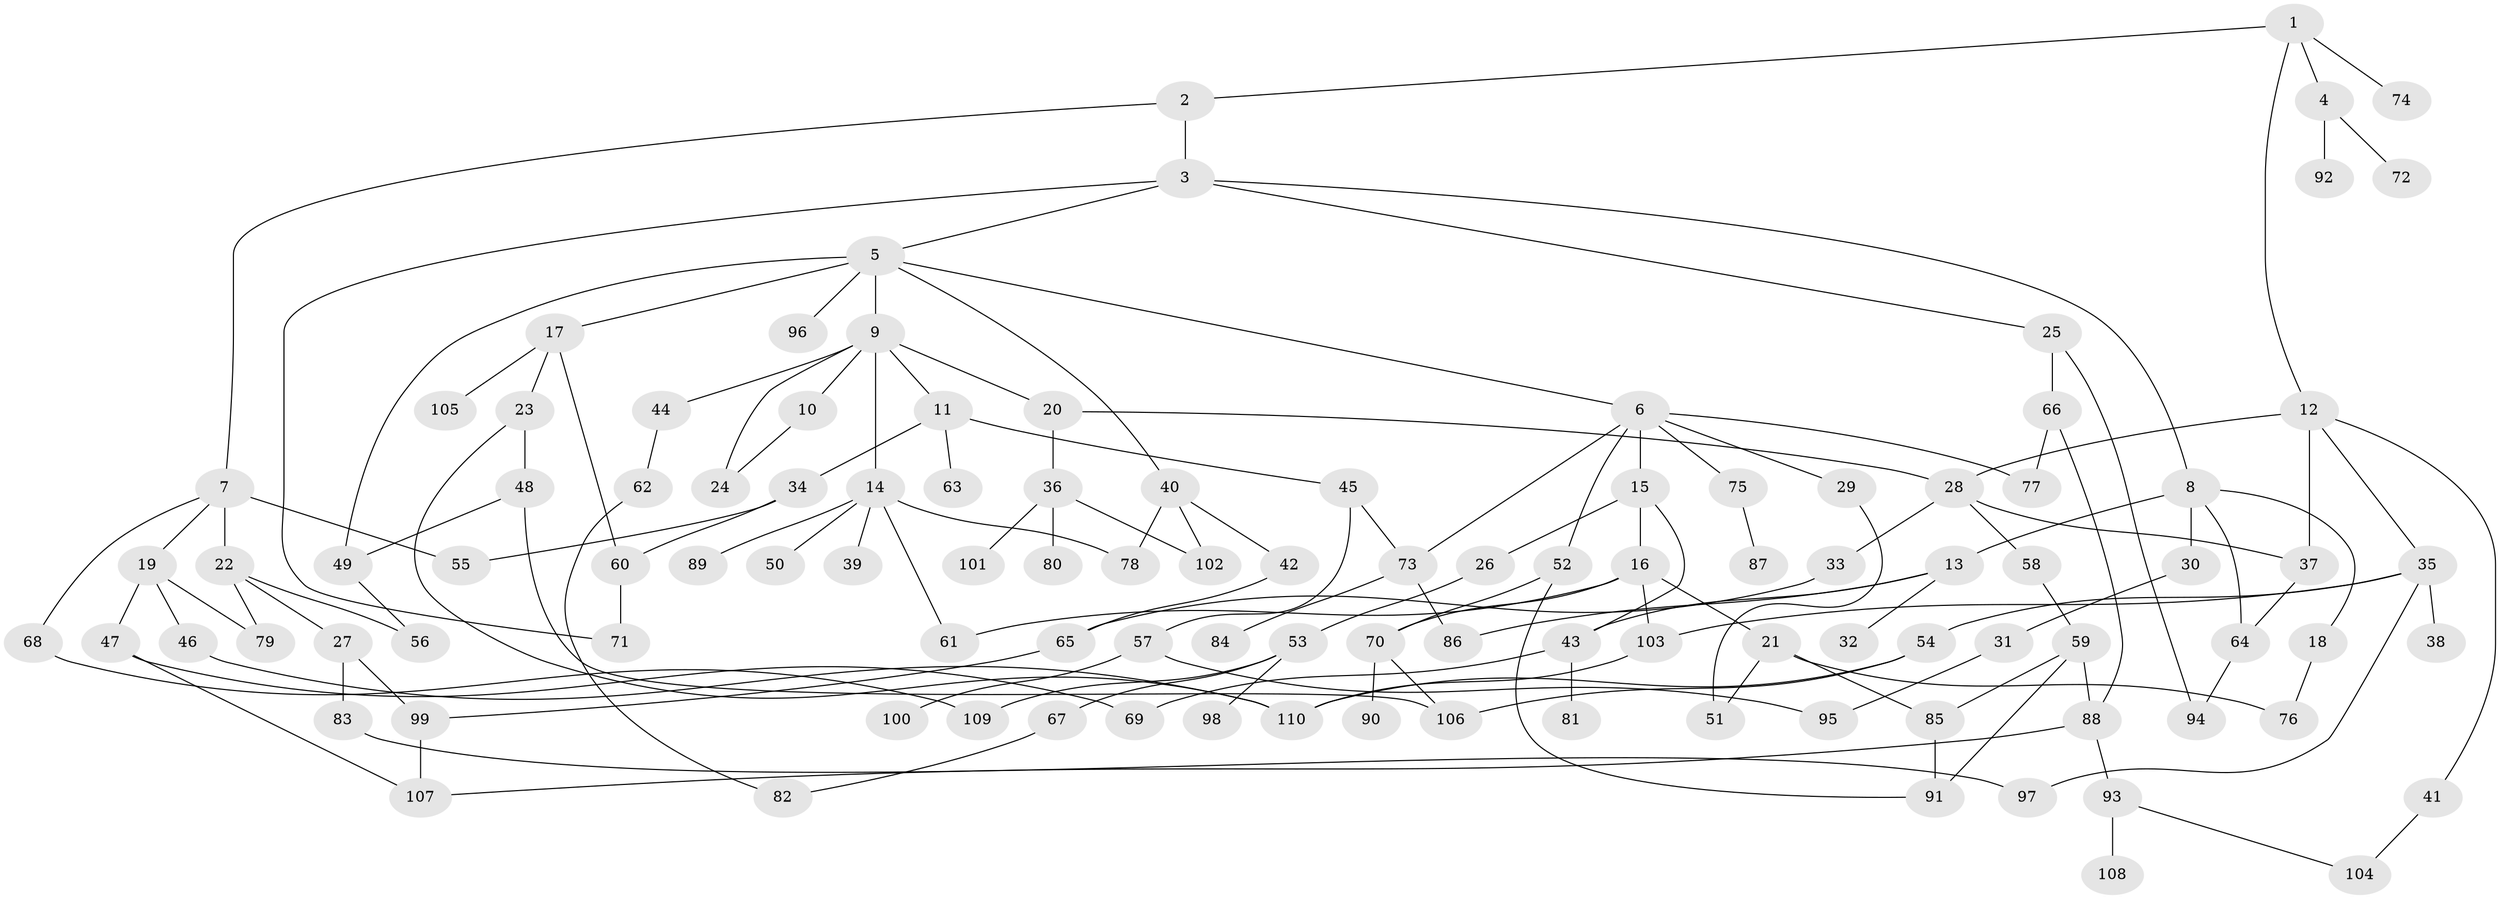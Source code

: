 // Generated by graph-tools (version 1.1) at 2025/49/03/09/25 03:49:25]
// undirected, 110 vertices, 150 edges
graph export_dot {
graph [start="1"]
  node [color=gray90,style=filled];
  1;
  2;
  3;
  4;
  5;
  6;
  7;
  8;
  9;
  10;
  11;
  12;
  13;
  14;
  15;
  16;
  17;
  18;
  19;
  20;
  21;
  22;
  23;
  24;
  25;
  26;
  27;
  28;
  29;
  30;
  31;
  32;
  33;
  34;
  35;
  36;
  37;
  38;
  39;
  40;
  41;
  42;
  43;
  44;
  45;
  46;
  47;
  48;
  49;
  50;
  51;
  52;
  53;
  54;
  55;
  56;
  57;
  58;
  59;
  60;
  61;
  62;
  63;
  64;
  65;
  66;
  67;
  68;
  69;
  70;
  71;
  72;
  73;
  74;
  75;
  76;
  77;
  78;
  79;
  80;
  81;
  82;
  83;
  84;
  85;
  86;
  87;
  88;
  89;
  90;
  91;
  92;
  93;
  94;
  95;
  96;
  97;
  98;
  99;
  100;
  101;
  102;
  103;
  104;
  105;
  106;
  107;
  108;
  109;
  110;
  1 -- 2;
  1 -- 4;
  1 -- 12;
  1 -- 74;
  2 -- 3;
  2 -- 7;
  3 -- 5;
  3 -- 8;
  3 -- 25;
  3 -- 71;
  4 -- 72;
  4 -- 92;
  5 -- 6;
  5 -- 9;
  5 -- 17;
  5 -- 40;
  5 -- 49;
  5 -- 96;
  6 -- 15;
  6 -- 29;
  6 -- 52;
  6 -- 73;
  6 -- 75;
  6 -- 77;
  7 -- 19;
  7 -- 22;
  7 -- 68;
  7 -- 55;
  8 -- 13;
  8 -- 18;
  8 -- 30;
  8 -- 64;
  9 -- 10;
  9 -- 11;
  9 -- 14;
  9 -- 20;
  9 -- 24;
  9 -- 44;
  10 -- 24;
  11 -- 34;
  11 -- 45;
  11 -- 63;
  12 -- 28;
  12 -- 35;
  12 -- 37;
  12 -- 41;
  13 -- 32;
  13 -- 43;
  13 -- 86;
  14 -- 39;
  14 -- 50;
  14 -- 78;
  14 -- 89;
  14 -- 61;
  15 -- 16;
  15 -- 26;
  15 -- 43;
  16 -- 21;
  16 -- 61;
  16 -- 70;
  16 -- 103;
  17 -- 23;
  17 -- 60;
  17 -- 105;
  18 -- 76;
  19 -- 46;
  19 -- 47;
  19 -- 79;
  20 -- 36;
  20 -- 28;
  21 -- 85;
  21 -- 76;
  21 -- 51;
  22 -- 27;
  22 -- 79;
  22 -- 56;
  23 -- 48;
  23 -- 110;
  25 -- 66;
  25 -- 94;
  26 -- 53;
  27 -- 83;
  27 -- 99;
  28 -- 33;
  28 -- 58;
  28 -- 37;
  29 -- 51;
  30 -- 31;
  31 -- 95;
  33 -- 65;
  34 -- 55;
  34 -- 60;
  35 -- 38;
  35 -- 54;
  35 -- 103;
  35 -- 97;
  36 -- 80;
  36 -- 101;
  36 -- 102;
  37 -- 64;
  40 -- 42;
  40 -- 78;
  40 -- 102;
  41 -- 104;
  42 -- 65;
  43 -- 81;
  43 -- 69;
  44 -- 62;
  45 -- 57;
  45 -- 73;
  46 -- 110;
  47 -- 69;
  47 -- 107;
  48 -- 49;
  48 -- 106;
  49 -- 56;
  52 -- 70;
  52 -- 91;
  53 -- 67;
  53 -- 98;
  53 -- 109;
  54 -- 106;
  54 -- 110;
  57 -- 100;
  57 -- 95;
  58 -- 59;
  59 -- 88;
  59 -- 85;
  59 -- 91;
  60 -- 71;
  62 -- 82;
  64 -- 94;
  65 -- 99;
  66 -- 77;
  66 -- 88;
  67 -- 82;
  68 -- 109;
  70 -- 90;
  70 -- 106;
  73 -- 84;
  73 -- 86;
  75 -- 87;
  83 -- 97;
  85 -- 91;
  88 -- 93;
  88 -- 107;
  93 -- 108;
  93 -- 104;
  99 -- 107;
  103 -- 110;
}
